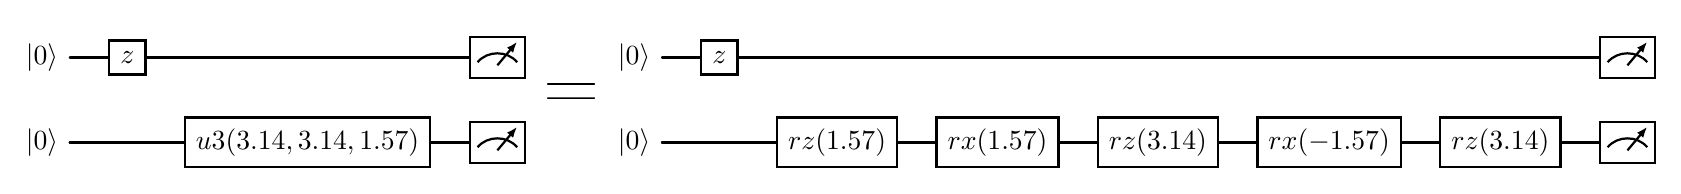 \documentclass[border=6pt]{standalone}
\usepackage[utf8]{inputenc}
\usepackage[T1]{fontenc}
\usepackage{tikz}
\usetikzlibrary{quantikz2}
\begin{document}\begin{quantikz}
	\lstick{\ket{0}}	&	\gate{z}	&	\qw	&	\meter{}\\
	\lstick{\ket{0}}	&	\qw	&	\gate{u3(3.14 , 3.14 , 1.57)}	&	\meter{}
\end{quantikz}
{\Huge{\textbf{=}}}
\begin{quantikz}
	\lstick{\ket{0}}	&	\gate{z}	&	\qw	&	\qw	&	\qw	&	\qw	&	\qw	&	\meter{}\\
	\lstick{\ket{0}}	&	\qw	&	\gate{rz(1.57)}	&	\gate{rx(1.57)}	&	\gate{rz(3.14)}	&	\gate{rx(-1.57)}	&	\gate{rz(3.14)}	&	\meter{}
\end{quantikz}
\end{document}
